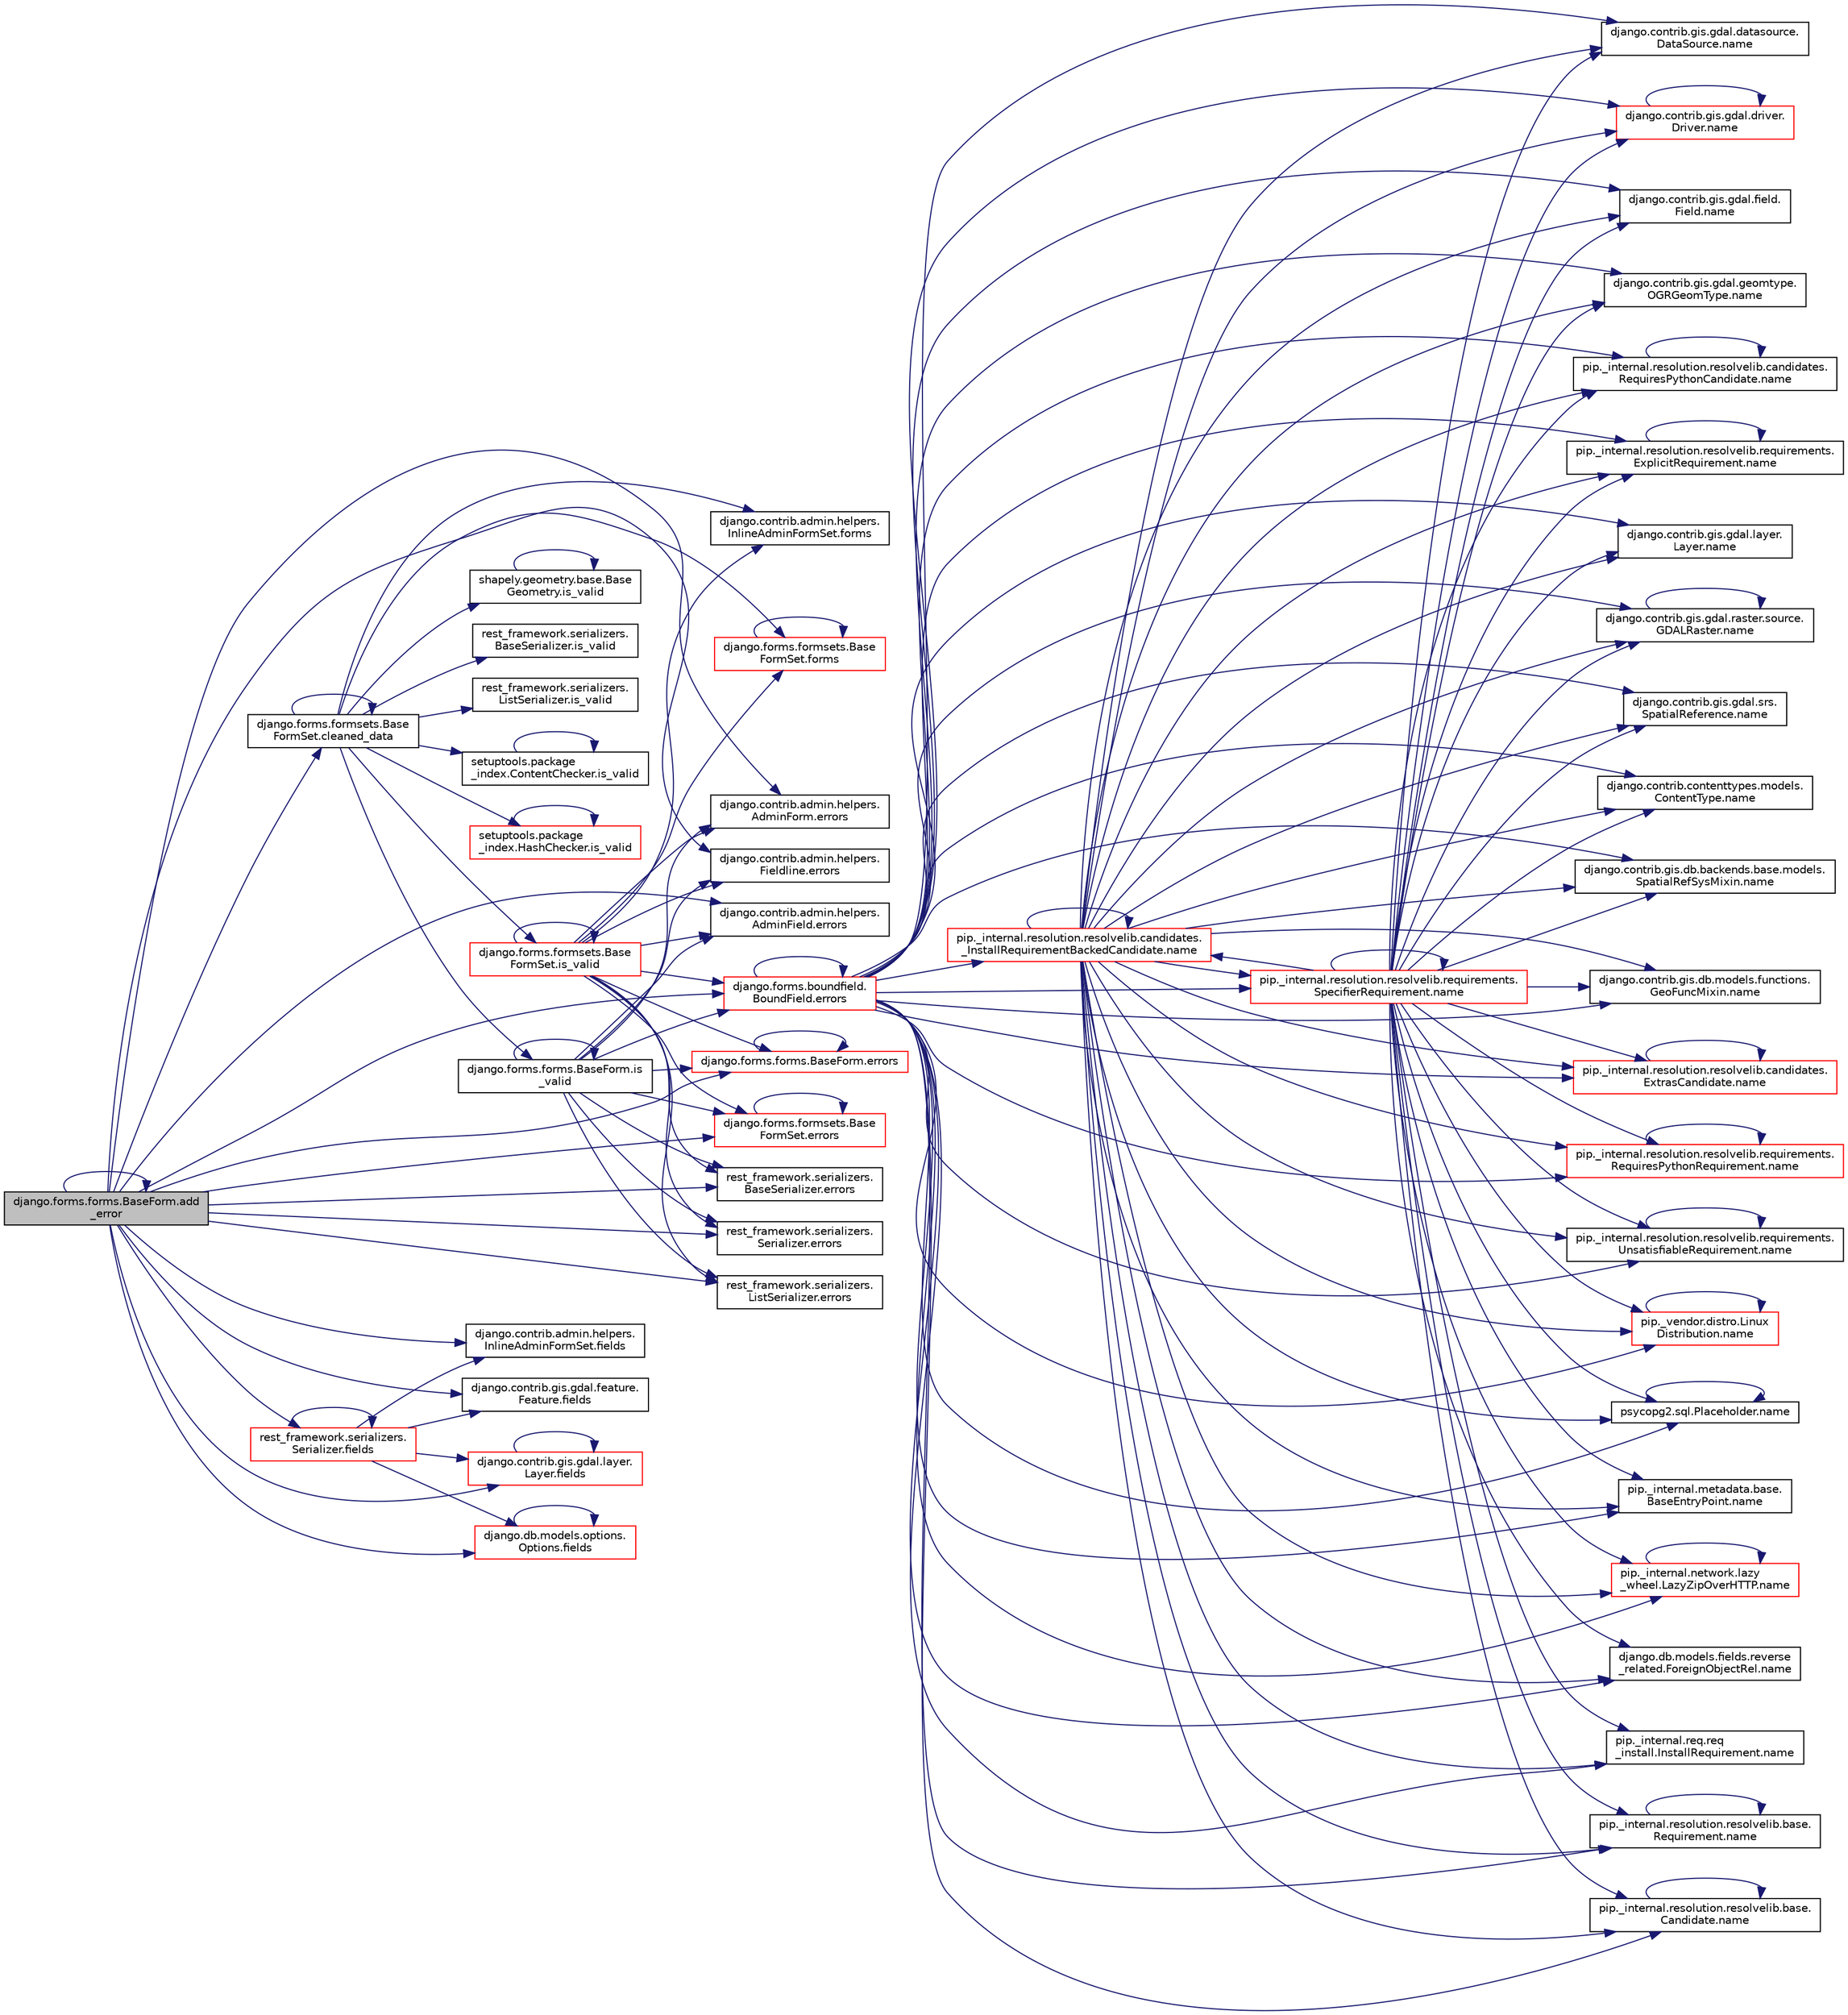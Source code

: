 digraph "django.forms.forms.BaseForm.add_error"
{
 // LATEX_PDF_SIZE
  edge [fontname="Helvetica",fontsize="10",labelfontname="Helvetica",labelfontsize="10"];
  node [fontname="Helvetica",fontsize="10",shape=record];
  rankdir="LR";
  Node1 [label="django.forms.forms.BaseForm.add\l_error",height=0.2,width=0.4,color="black", fillcolor="grey75", style="filled", fontcolor="black",tooltip=" "];
  Node1 -> Node1 [color="midnightblue",fontsize="10",style="solid",fontname="Helvetica"];
  Node1 -> Node2 [color="midnightblue",fontsize="10",style="solid",fontname="Helvetica"];
  Node2 [label="django.forms.formsets.Base\lFormSet.cleaned_data",height=0.2,width=0.4,color="black", fillcolor="white", style="filled",URL="$d5/d7f/classdjango_1_1forms_1_1formsets_1_1_base_form_set.html#aa38b8e30dcee162b6d31447ab61d43fc",tooltip=" "];
  Node2 -> Node2 [color="midnightblue",fontsize="10",style="solid",fontname="Helvetica"];
  Node2 -> Node3 [color="midnightblue",fontsize="10",style="solid",fontname="Helvetica"];
  Node3 [label="django.contrib.admin.helpers.\lInlineAdminFormSet.forms",height=0.2,width=0.4,color="black", fillcolor="white", style="filled",URL="$db/d43/classdjango_1_1contrib_1_1admin_1_1helpers_1_1_inline_admin_form_set.html#a5f7dea78364630b55ad61ef019a34edc",tooltip=" "];
  Node2 -> Node4 [color="midnightblue",fontsize="10",style="solid",fontname="Helvetica"];
  Node4 [label="django.forms.formsets.Base\lFormSet.forms",height=0.2,width=0.4,color="red", fillcolor="white", style="filled",URL="$d5/d7f/classdjango_1_1forms_1_1formsets_1_1_base_form_set.html#a70cad149ce8de04397ad6b31f5f5497c",tooltip=" "];
  Node4 -> Node4 [color="midnightblue",fontsize="10",style="solid",fontname="Helvetica"];
  Node2 -> Node1138 [color="midnightblue",fontsize="10",style="solid",fontname="Helvetica"];
  Node1138 [label="django.forms.forms.BaseForm.is\l_valid",height=0.2,width=0.4,color="black", fillcolor="white", style="filled",URL="$d8/d44/classdjango_1_1forms_1_1forms_1_1_base_form.html#a372b23ad4096720b6f27077eab1b0b89",tooltip=" "];
  Node1138 -> Node1072 [color="midnightblue",fontsize="10",style="solid",fontname="Helvetica"];
  Node1072 [label="django.contrib.admin.helpers.\lAdminForm.errors",height=0.2,width=0.4,color="black", fillcolor="white", style="filled",URL="$d1/df3/classdjango_1_1contrib_1_1admin_1_1helpers_1_1_admin_form.html#a452ed01862d9f4fc9e2cf999d2c8888d",tooltip=" "];
  Node1138 -> Node1073 [color="midnightblue",fontsize="10",style="solid",fontname="Helvetica"];
  Node1073 [label="django.contrib.admin.helpers.\lFieldline.errors",height=0.2,width=0.4,color="black", fillcolor="white", style="filled",URL="$d3/d77/classdjango_1_1contrib_1_1admin_1_1helpers_1_1_fieldline.html#a0913b40069443276d1dd1a8da7309fe5",tooltip=" "];
  Node1138 -> Node1074 [color="midnightblue",fontsize="10",style="solid",fontname="Helvetica"];
  Node1074 [label="django.contrib.admin.helpers.\lAdminField.errors",height=0.2,width=0.4,color="black", fillcolor="white", style="filled",URL="$d8/dce/classdjango_1_1contrib_1_1admin_1_1helpers_1_1_admin_field.html#a30dc85c417b3ef2d4f6a7ff81d12e567",tooltip=" "];
  Node1138 -> Node1075 [color="midnightblue",fontsize="10",style="solid",fontname="Helvetica"];
  Node1075 [label="django.forms.boundfield.\lBoundField.errors",height=0.2,width=0.4,color="red", fillcolor="white", style="filled",URL="$da/d92/classdjango_1_1forms_1_1boundfield_1_1_bound_field.html#abb405d3dbd52a8d8665be7a8541a6ba1",tooltip=" "];
  Node1075 -> Node1075 [color="midnightblue",fontsize="10",style="solid",fontname="Helvetica"];
  Node1075 -> Node379 [color="midnightblue",fontsize="10",style="solid",fontname="Helvetica"];
  Node379 [label="django.contrib.contenttypes.models.\lContentType.name",height=0.2,width=0.4,color="black", fillcolor="white", style="filled",URL="$d6/d20/classdjango_1_1contrib_1_1contenttypes_1_1models_1_1_content_type.html#a1577e45d8940ca8ce7032df05c0920f1",tooltip=" "];
  Node1075 -> Node380 [color="midnightblue",fontsize="10",style="solid",fontname="Helvetica"];
  Node380 [label="django.contrib.gis.db.backends.base.models.\lSpatialRefSysMixin.name",height=0.2,width=0.4,color="black", fillcolor="white", style="filled",URL="$d5/d73/classdjango_1_1contrib_1_1gis_1_1db_1_1backends_1_1base_1_1models_1_1_spatial_ref_sys_mixin.html#a502460564fa7a935d8bb5aea6cbce4b9",tooltip=" "];
  Node1075 -> Node381 [color="midnightblue",fontsize="10",style="solid",fontname="Helvetica"];
  Node381 [label="django.contrib.gis.db.models.functions.\lGeoFuncMixin.name",height=0.2,width=0.4,color="black", fillcolor="white", style="filled",URL="$d4/d5c/classdjango_1_1contrib_1_1gis_1_1db_1_1models_1_1functions_1_1_geo_func_mixin.html#a9a6993ec9126211670ca7087359b8c6a",tooltip=" "];
  Node1075 -> Node382 [color="midnightblue",fontsize="10",style="solid",fontname="Helvetica"];
  Node382 [label="django.contrib.gis.gdal.datasource.\lDataSource.name",height=0.2,width=0.4,color="black", fillcolor="white", style="filled",URL="$db/d7b/classdjango_1_1contrib_1_1gis_1_1gdal_1_1datasource_1_1_data_source.html#af2cbfd1f4ceeb82b6f7c29a705555d8e",tooltip=" "];
  Node1075 -> Node383 [color="midnightblue",fontsize="10",style="solid",fontname="Helvetica"];
  Node383 [label="django.contrib.gis.gdal.driver.\lDriver.name",height=0.2,width=0.4,color="red", fillcolor="white", style="filled",URL="$d5/df2/classdjango_1_1contrib_1_1gis_1_1gdal_1_1driver_1_1_driver.html#ab25b5eea93459ca8e05dc329ef537f1b",tooltip=" "];
  Node383 -> Node383 [color="midnightblue",fontsize="10",style="solid",fontname="Helvetica"];
  Node1075 -> Node384 [color="midnightblue",fontsize="10",style="solid",fontname="Helvetica"];
  Node384 [label="django.contrib.gis.gdal.field.\lField.name",height=0.2,width=0.4,color="black", fillcolor="white", style="filled",URL="$d8/d65/classdjango_1_1contrib_1_1gis_1_1gdal_1_1field_1_1_field.html#a52ccad95ad1a0fae1ef80beb9a6c838b",tooltip=" "];
  Node1075 -> Node385 [color="midnightblue",fontsize="10",style="solid",fontname="Helvetica"];
  Node385 [label="django.contrib.gis.gdal.geomtype.\lOGRGeomType.name",height=0.2,width=0.4,color="black", fillcolor="white", style="filled",URL="$dc/d9c/classdjango_1_1contrib_1_1gis_1_1gdal_1_1geomtype_1_1_o_g_r_geom_type.html#a80a6f16d4e7014ca3adac92432f148b2",tooltip=" "];
  Node1075 -> Node386 [color="midnightblue",fontsize="10",style="solid",fontname="Helvetica"];
  Node386 [label="django.contrib.gis.gdal.layer.\lLayer.name",height=0.2,width=0.4,color="black", fillcolor="white", style="filled",URL="$d9/d84/classdjango_1_1contrib_1_1gis_1_1gdal_1_1layer_1_1_layer.html#a64c4f09deeb5dd93a1f82a986e090581",tooltip=" "];
  Node1075 -> Node387 [color="midnightblue",fontsize="10",style="solid",fontname="Helvetica"];
  Node387 [label="django.contrib.gis.gdal.raster.source.\lGDALRaster.name",height=0.2,width=0.4,color="black", fillcolor="white", style="filled",URL="$db/dff/classdjango_1_1contrib_1_1gis_1_1gdal_1_1raster_1_1source_1_1_g_d_a_l_raster.html#adc147e651b853c17a0d6abe3be9da7a9",tooltip=" "];
  Node387 -> Node387 [color="midnightblue",fontsize="10",style="solid",fontname="Helvetica"];
  Node1075 -> Node388 [color="midnightblue",fontsize="10",style="solid",fontname="Helvetica"];
  Node388 [label="django.contrib.gis.gdal.srs.\lSpatialReference.name",height=0.2,width=0.4,color="black", fillcolor="white", style="filled",URL="$d7/dda/classdjango_1_1contrib_1_1gis_1_1gdal_1_1srs_1_1_spatial_reference.html#aba72b97da57e6f07b85d53ff618798e3",tooltip=" "];
  Node1075 -> Node389 [color="midnightblue",fontsize="10",style="solid",fontname="Helvetica"];
  Node389 [label="django.db.models.fields.reverse\l_related.ForeignObjectRel.name",height=0.2,width=0.4,color="black", fillcolor="white", style="filled",URL="$d3/da4/classdjango_1_1db_1_1models_1_1fields_1_1reverse__related_1_1_foreign_object_rel.html#aacda3a6a71b37c6422fbc200f0b0225a",tooltip=" "];
  Node1075 -> Node390 [color="midnightblue",fontsize="10",style="solid",fontname="Helvetica"];
  Node390 [label="pip._internal.metadata.base.\lBaseEntryPoint.name",height=0.2,width=0.4,color="black", fillcolor="white", style="filled",URL="$d1/d78/classpip_1_1__internal_1_1metadata_1_1base_1_1_base_entry_point.html#acd0c7299966258aeb0876da26520233d",tooltip=" "];
  Node1075 -> Node391 [color="midnightblue",fontsize="10",style="solid",fontname="Helvetica"];
  Node391 [label="pip._internal.network.lazy\l_wheel.LazyZipOverHTTP.name",height=0.2,width=0.4,color="red", fillcolor="white", style="filled",URL="$df/d67/classpip_1_1__internal_1_1network_1_1lazy__wheel_1_1_lazy_zip_over_h_t_t_p.html#a59403bb703d375caa6c1dda7573257a1",tooltip=" "];
  Node391 -> Node391 [color="midnightblue",fontsize="10",style="solid",fontname="Helvetica"];
  Node1075 -> Node392 [color="midnightblue",fontsize="10",style="solid",fontname="Helvetica"];
  Node392 [label="pip._internal.req.req\l_install.InstallRequirement.name",height=0.2,width=0.4,color="black", fillcolor="white", style="filled",URL="$d2/daa/classpip_1_1__internal_1_1req_1_1req__install_1_1_install_requirement.html#a6b019e16ae98576ae64c68e0f5824e34",tooltip=" "];
  Node1075 -> Node393 [color="midnightblue",fontsize="10",style="solid",fontname="Helvetica"];
  Node393 [label="pip._internal.resolution.resolvelib.base.\lRequirement.name",height=0.2,width=0.4,color="black", fillcolor="white", style="filled",URL="$d7/d6d/classpip_1_1__internal_1_1resolution_1_1resolvelib_1_1base_1_1_requirement.html#a013752876d4b3521f3a087987b443d90",tooltip=" "];
  Node393 -> Node393 [color="midnightblue",fontsize="10",style="solid",fontname="Helvetica"];
  Node1075 -> Node394 [color="midnightblue",fontsize="10",style="solid",fontname="Helvetica"];
  Node394 [label="pip._internal.resolution.resolvelib.base.\lCandidate.name",height=0.2,width=0.4,color="black", fillcolor="white", style="filled",URL="$db/d18/classpip_1_1__internal_1_1resolution_1_1resolvelib_1_1base_1_1_candidate.html#a7000e68e912182072a011f9df0c142ee",tooltip=" "];
  Node394 -> Node394 [color="midnightblue",fontsize="10",style="solid",fontname="Helvetica"];
  Node1075 -> Node395 [color="midnightblue",fontsize="10",style="solid",fontname="Helvetica"];
  Node395 [label="pip._internal.resolution.resolvelib.candidates.\l_InstallRequirementBackedCandidate.name",height=0.2,width=0.4,color="red", fillcolor="white", style="filled",URL="$dc/d03/classpip_1_1__internal_1_1resolution_1_1resolvelib_1_1candidates_1_1___install_requirement_backed_candidate.html#a1538a825241b855a4abf51d6bf616cde",tooltip=" "];
  Node395 -> Node379 [color="midnightblue",fontsize="10",style="solid",fontname="Helvetica"];
  Node395 -> Node380 [color="midnightblue",fontsize="10",style="solid",fontname="Helvetica"];
  Node395 -> Node381 [color="midnightblue",fontsize="10",style="solid",fontname="Helvetica"];
  Node395 -> Node382 [color="midnightblue",fontsize="10",style="solid",fontname="Helvetica"];
  Node395 -> Node383 [color="midnightblue",fontsize="10",style="solid",fontname="Helvetica"];
  Node395 -> Node384 [color="midnightblue",fontsize="10",style="solid",fontname="Helvetica"];
  Node395 -> Node385 [color="midnightblue",fontsize="10",style="solid",fontname="Helvetica"];
  Node395 -> Node386 [color="midnightblue",fontsize="10",style="solid",fontname="Helvetica"];
  Node395 -> Node387 [color="midnightblue",fontsize="10",style="solid",fontname="Helvetica"];
  Node395 -> Node388 [color="midnightblue",fontsize="10",style="solid",fontname="Helvetica"];
  Node395 -> Node389 [color="midnightblue",fontsize="10",style="solid",fontname="Helvetica"];
  Node395 -> Node390 [color="midnightblue",fontsize="10",style="solid",fontname="Helvetica"];
  Node395 -> Node391 [color="midnightblue",fontsize="10",style="solid",fontname="Helvetica"];
  Node395 -> Node392 [color="midnightblue",fontsize="10",style="solid",fontname="Helvetica"];
  Node395 -> Node393 [color="midnightblue",fontsize="10",style="solid",fontname="Helvetica"];
  Node395 -> Node394 [color="midnightblue",fontsize="10",style="solid",fontname="Helvetica"];
  Node395 -> Node395 [color="midnightblue",fontsize="10",style="solid",fontname="Helvetica"];
  Node395 -> Node404 [color="midnightblue",fontsize="10",style="solid",fontname="Helvetica"];
  Node404 [label="pip._internal.resolution.resolvelib.candidates.\lExtrasCandidate.name",height=0.2,width=0.4,color="red", fillcolor="white", style="filled",URL="$d8/df7/classpip_1_1__internal_1_1resolution_1_1resolvelib_1_1candidates_1_1_extras_candidate.html#a6e13b1ab724cd7af8b22cadb37352b31",tooltip=" "];
  Node404 -> Node404 [color="midnightblue",fontsize="10",style="solid",fontname="Helvetica"];
  Node395 -> Node407 [color="midnightblue",fontsize="10",style="solid",fontname="Helvetica"];
  Node407 [label="pip._internal.resolution.resolvelib.candidates.\lRequiresPythonCandidate.name",height=0.2,width=0.4,color="black", fillcolor="white", style="filled",URL="$db/d0a/classpip_1_1__internal_1_1resolution_1_1resolvelib_1_1candidates_1_1_requires_python_candidate.html#aeff13058676b07d1b67feed53749d838",tooltip=" "];
  Node407 -> Node407 [color="midnightblue",fontsize="10",style="solid",fontname="Helvetica"];
  Node395 -> Node408 [color="midnightblue",fontsize="10",style="solid",fontname="Helvetica"];
  Node408 [label="pip._internal.resolution.resolvelib.requirements.\lExplicitRequirement.name",height=0.2,width=0.4,color="black", fillcolor="white", style="filled",URL="$d3/d28/classpip_1_1__internal_1_1resolution_1_1resolvelib_1_1requirements_1_1_explicit_requirement.html#a3e8f9b07c17be864b1a90cc2f5e87b35",tooltip=" "];
  Node408 -> Node408 [color="midnightblue",fontsize="10",style="solid",fontname="Helvetica"];
  Node395 -> Node409 [color="midnightblue",fontsize="10",style="solid",fontname="Helvetica"];
  Node409 [label="pip._internal.resolution.resolvelib.requirements.\lSpecifierRequirement.name",height=0.2,width=0.4,color="red", fillcolor="white", style="filled",URL="$d5/dce/classpip_1_1__internal_1_1resolution_1_1resolvelib_1_1requirements_1_1_specifier_requirement.html#af2ae64f787d166605910d13457564fd9",tooltip=" "];
  Node409 -> Node379 [color="midnightblue",fontsize="10",style="solid",fontname="Helvetica"];
  Node409 -> Node380 [color="midnightblue",fontsize="10",style="solid",fontname="Helvetica"];
  Node409 -> Node381 [color="midnightblue",fontsize="10",style="solid",fontname="Helvetica"];
  Node409 -> Node382 [color="midnightblue",fontsize="10",style="solid",fontname="Helvetica"];
  Node409 -> Node383 [color="midnightblue",fontsize="10",style="solid",fontname="Helvetica"];
  Node409 -> Node384 [color="midnightblue",fontsize="10",style="solid",fontname="Helvetica"];
  Node409 -> Node385 [color="midnightblue",fontsize="10",style="solid",fontname="Helvetica"];
  Node409 -> Node386 [color="midnightblue",fontsize="10",style="solid",fontname="Helvetica"];
  Node409 -> Node387 [color="midnightblue",fontsize="10",style="solid",fontname="Helvetica"];
  Node409 -> Node388 [color="midnightblue",fontsize="10",style="solid",fontname="Helvetica"];
  Node409 -> Node389 [color="midnightblue",fontsize="10",style="solid",fontname="Helvetica"];
  Node409 -> Node390 [color="midnightblue",fontsize="10",style="solid",fontname="Helvetica"];
  Node409 -> Node391 [color="midnightblue",fontsize="10",style="solid",fontname="Helvetica"];
  Node409 -> Node392 [color="midnightblue",fontsize="10",style="solid",fontname="Helvetica"];
  Node409 -> Node393 [color="midnightblue",fontsize="10",style="solid",fontname="Helvetica"];
  Node409 -> Node394 [color="midnightblue",fontsize="10",style="solid",fontname="Helvetica"];
  Node409 -> Node395 [color="midnightblue",fontsize="10",style="solid",fontname="Helvetica"];
  Node409 -> Node404 [color="midnightblue",fontsize="10",style="solid",fontname="Helvetica"];
  Node409 -> Node407 [color="midnightblue",fontsize="10",style="solid",fontname="Helvetica"];
  Node409 -> Node408 [color="midnightblue",fontsize="10",style="solid",fontname="Helvetica"];
  Node409 -> Node409 [color="midnightblue",fontsize="10",style="solid",fontname="Helvetica"];
  Node409 -> Node410 [color="midnightblue",fontsize="10",style="solid",fontname="Helvetica"];
  Node410 [label="pip._internal.resolution.resolvelib.requirements.\lRequiresPythonRequirement.name",height=0.2,width=0.4,color="red", fillcolor="white", style="filled",URL="$d1/de6/classpip_1_1__internal_1_1resolution_1_1resolvelib_1_1requirements_1_1_requires_python_requirement.html#ac555e717a97ebb38cb2ad735939cf8b8",tooltip=" "];
  Node410 -> Node410 [color="midnightblue",fontsize="10",style="solid",fontname="Helvetica"];
  Node409 -> Node412 [color="midnightblue",fontsize="10",style="solid",fontname="Helvetica"];
  Node412 [label="pip._internal.resolution.resolvelib.requirements.\lUnsatisfiableRequirement.name",height=0.2,width=0.4,color="black", fillcolor="white", style="filled",URL="$df/d30/classpip_1_1__internal_1_1resolution_1_1resolvelib_1_1requirements_1_1_unsatisfiable_requirement.html#a78f7012fa925a93d5600232bf2bc9728",tooltip=" "];
  Node412 -> Node412 [color="midnightblue",fontsize="10",style="solid",fontname="Helvetica"];
  Node409 -> Node118 [color="midnightblue",fontsize="10",style="solid",fontname="Helvetica"];
  Node118 [label="pip._vendor.distro.Linux\lDistribution.name",height=0.2,width=0.4,color="red", fillcolor="white", style="filled",URL="$db/dc1/classpip_1_1__vendor_1_1distro_1_1_linux_distribution.html#a7bbcbb9f1bf561b231f594b5bb251dbc",tooltip=" "];
  Node118 -> Node118 [color="midnightblue",fontsize="10",style="solid",fontname="Helvetica"];
  Node409 -> Node413 [color="midnightblue",fontsize="10",style="solid",fontname="Helvetica"];
  Node413 [label="psycopg2.sql.Placeholder.name",height=0.2,width=0.4,color="black", fillcolor="white", style="filled",URL="$dc/d33/classpsycopg2_1_1sql_1_1_placeholder.html#a865e1b1e7f839dadb22b2c4513ed1f86",tooltip=" "];
  Node413 -> Node413 [color="midnightblue",fontsize="10",style="solid",fontname="Helvetica"];
  Node395 -> Node410 [color="midnightblue",fontsize="10",style="solid",fontname="Helvetica"];
  Node395 -> Node412 [color="midnightblue",fontsize="10",style="solid",fontname="Helvetica"];
  Node395 -> Node118 [color="midnightblue",fontsize="10",style="solid",fontname="Helvetica"];
  Node395 -> Node413 [color="midnightblue",fontsize="10",style="solid",fontname="Helvetica"];
  Node1075 -> Node404 [color="midnightblue",fontsize="10",style="solid",fontname="Helvetica"];
  Node1075 -> Node407 [color="midnightblue",fontsize="10",style="solid",fontname="Helvetica"];
  Node1075 -> Node408 [color="midnightblue",fontsize="10",style="solid",fontname="Helvetica"];
  Node1075 -> Node409 [color="midnightblue",fontsize="10",style="solid",fontname="Helvetica"];
  Node1075 -> Node410 [color="midnightblue",fontsize="10",style="solid",fontname="Helvetica"];
  Node1075 -> Node412 [color="midnightblue",fontsize="10",style="solid",fontname="Helvetica"];
  Node1075 -> Node118 [color="midnightblue",fontsize="10",style="solid",fontname="Helvetica"];
  Node1075 -> Node413 [color="midnightblue",fontsize="10",style="solid",fontname="Helvetica"];
  Node1138 -> Node1076 [color="midnightblue",fontsize="10",style="solid",fontname="Helvetica"];
  Node1076 [label="django.forms.forms.BaseForm.errors",height=0.2,width=0.4,color="red", fillcolor="white", style="filled",URL="$d8/d44/classdjango_1_1forms_1_1forms_1_1_base_form.html#ad1f2f603258fa86762632a8c17fe5aa8",tooltip=" "];
  Node1076 -> Node1076 [color="midnightblue",fontsize="10",style="solid",fontname="Helvetica"];
  Node1138 -> Node1139 [color="midnightblue",fontsize="10",style="solid",fontname="Helvetica"];
  Node1139 [label="django.forms.formsets.Base\lFormSet.errors",height=0.2,width=0.4,color="red", fillcolor="white", style="filled",URL="$d5/d7f/classdjango_1_1forms_1_1formsets_1_1_base_form_set.html#a3beee57c0d0f934ac19a621dfa83193c",tooltip=" "];
  Node1139 -> Node1139 [color="midnightblue",fontsize="10",style="solid",fontname="Helvetica"];
  Node1138 -> Node1377 [color="midnightblue",fontsize="10",style="solid",fontname="Helvetica"];
  Node1377 [label="rest_framework.serializers.\lBaseSerializer.errors",height=0.2,width=0.4,color="black", fillcolor="white", style="filled",URL="$d9/de7/classrest__framework_1_1serializers_1_1_base_serializer.html#a53141540c60ed82669cd9fd1d9845730",tooltip=" "];
  Node1138 -> Node1378 [color="midnightblue",fontsize="10",style="solid",fontname="Helvetica"];
  Node1378 [label="rest_framework.serializers.\lSerializer.errors",height=0.2,width=0.4,color="black", fillcolor="white", style="filled",URL="$de/daf/classrest__framework_1_1serializers_1_1_serializer.html#a183e64c4e04f4a1210915cd3e62aef7e",tooltip=" "];
  Node1138 -> Node1379 [color="midnightblue",fontsize="10",style="solid",fontname="Helvetica"];
  Node1379 [label="rest_framework.serializers.\lListSerializer.errors",height=0.2,width=0.4,color="black", fillcolor="white", style="filled",URL="$d9/dee/classrest__framework_1_1serializers_1_1_list_serializer.html#aac2ba535a232c805da33077eb675b9a9",tooltip=" "];
  Node1138 -> Node1138 [color="midnightblue",fontsize="10",style="solid",fontname="Helvetica"];
  Node2 -> Node1376 [color="midnightblue",fontsize="10",style="solid",fontname="Helvetica"];
  Node1376 [label="django.forms.formsets.Base\lFormSet.is_valid",height=0.2,width=0.4,color="red", fillcolor="white", style="filled",URL="$d5/d7f/classdjango_1_1forms_1_1formsets_1_1_base_form_set.html#ac556f386c1300678a3d58cbe8e9c7bef",tooltip=" "];
  Node1376 -> Node1072 [color="midnightblue",fontsize="10",style="solid",fontname="Helvetica"];
  Node1376 -> Node1073 [color="midnightblue",fontsize="10",style="solid",fontname="Helvetica"];
  Node1376 -> Node1074 [color="midnightblue",fontsize="10",style="solid",fontname="Helvetica"];
  Node1376 -> Node1075 [color="midnightblue",fontsize="10",style="solid",fontname="Helvetica"];
  Node1376 -> Node1076 [color="midnightblue",fontsize="10",style="solid",fontname="Helvetica"];
  Node1376 -> Node1139 [color="midnightblue",fontsize="10",style="solid",fontname="Helvetica"];
  Node1376 -> Node1377 [color="midnightblue",fontsize="10",style="solid",fontname="Helvetica"];
  Node1376 -> Node1378 [color="midnightblue",fontsize="10",style="solid",fontname="Helvetica"];
  Node1376 -> Node1379 [color="midnightblue",fontsize="10",style="solid",fontname="Helvetica"];
  Node1376 -> Node3 [color="midnightblue",fontsize="10",style="solid",fontname="Helvetica"];
  Node1376 -> Node4 [color="midnightblue",fontsize="10",style="solid",fontname="Helvetica"];
  Node1376 -> Node1376 [color="midnightblue",fontsize="10",style="solid",fontname="Helvetica"];
  Node2 -> Node1403 [color="midnightblue",fontsize="10",style="solid",fontname="Helvetica"];
  Node1403 [label="setuptools.package\l_index.ContentChecker.is_valid",height=0.2,width=0.4,color="black", fillcolor="white", style="filled",URL="$db/d4f/classsetuptools_1_1package__index_1_1_content_checker.html#a981f111f10e8174e1aa6fdc8f7999f26",tooltip=" "];
  Node1403 -> Node1403 [color="midnightblue",fontsize="10",style="solid",fontname="Helvetica"];
  Node2 -> Node1404 [color="midnightblue",fontsize="10",style="solid",fontname="Helvetica"];
  Node1404 [label="setuptools.package\l_index.HashChecker.is_valid",height=0.2,width=0.4,color="red", fillcolor="white", style="filled",URL="$df/d50/classsetuptools_1_1package__index_1_1_hash_checker.html#a6da0aaa415974e755b5eb11ddadf0826",tooltip=" "];
  Node1404 -> Node1404 [color="midnightblue",fontsize="10",style="solid",fontname="Helvetica"];
  Node2 -> Node1406 [color="midnightblue",fontsize="10",style="solid",fontname="Helvetica"];
  Node1406 [label="shapely.geometry.base.Base\lGeometry.is_valid",height=0.2,width=0.4,color="black", fillcolor="white", style="filled",URL="$db/d41/classshapely_1_1geometry_1_1base_1_1_base_geometry.html#ac7a67b03b48bdbcb85400d1643e13a02",tooltip=" "];
  Node1406 -> Node1406 [color="midnightblue",fontsize="10",style="solid",fontname="Helvetica"];
  Node2 -> Node1407 [color="midnightblue",fontsize="10",style="solid",fontname="Helvetica"];
  Node1407 [label="rest_framework.serializers.\lBaseSerializer.is_valid",height=0.2,width=0.4,color="black", fillcolor="white", style="filled",URL="$d9/de7/classrest__framework_1_1serializers_1_1_base_serializer.html#a3919d696204c0a8242591ec8f8851e89",tooltip=" "];
  Node2 -> Node1408 [color="midnightblue",fontsize="10",style="solid",fontname="Helvetica"];
  Node1408 [label="rest_framework.serializers.\lListSerializer.is_valid",height=0.2,width=0.4,color="black", fillcolor="white", style="filled",URL="$d9/dee/classrest__framework_1_1serializers_1_1_list_serializer.html#a34eae1207f848bd87607ce190be60dd5",tooltip=" "];
  Node1 -> Node1072 [color="midnightblue",fontsize="10",style="solid",fontname="Helvetica"];
  Node1 -> Node1073 [color="midnightblue",fontsize="10",style="solid",fontname="Helvetica"];
  Node1 -> Node1074 [color="midnightblue",fontsize="10",style="solid",fontname="Helvetica"];
  Node1 -> Node1075 [color="midnightblue",fontsize="10",style="solid",fontname="Helvetica"];
  Node1 -> Node1076 [color="midnightblue",fontsize="10",style="solid",fontname="Helvetica"];
  Node1 -> Node1139 [color="midnightblue",fontsize="10",style="solid",fontname="Helvetica"];
  Node1 -> Node1377 [color="midnightblue",fontsize="10",style="solid",fontname="Helvetica"];
  Node1 -> Node1378 [color="midnightblue",fontsize="10",style="solid",fontname="Helvetica"];
  Node1 -> Node1379 [color="midnightblue",fontsize="10",style="solid",fontname="Helvetica"];
  Node1 -> Node684 [color="midnightblue",fontsize="10",style="solid",fontname="Helvetica"];
  Node684 [label="django.contrib.admin.helpers.\lInlineAdminFormSet.fields",height=0.2,width=0.4,color="black", fillcolor="white", style="filled",URL="$db/d43/classdjango_1_1contrib_1_1admin_1_1helpers_1_1_inline_admin_form_set.html#a05da4b8d8905c6773882ad9d9219e56f",tooltip=" "];
  Node1 -> Node685 [color="midnightblue",fontsize="10",style="solid",fontname="Helvetica"];
  Node685 [label="django.contrib.gis.gdal.feature.\lFeature.fields",height=0.2,width=0.4,color="black", fillcolor="white", style="filled",URL="$db/d34/classdjango_1_1contrib_1_1gis_1_1gdal_1_1feature_1_1_feature.html#a8cfc80966af7ca71369fc1b2c511f7d2",tooltip=" "];
  Node1 -> Node686 [color="midnightblue",fontsize="10",style="solid",fontname="Helvetica"];
  Node686 [label="django.contrib.gis.gdal.layer.\lLayer.fields",height=0.2,width=0.4,color="red", fillcolor="white", style="filled",URL="$d9/d84/classdjango_1_1contrib_1_1gis_1_1gdal_1_1layer_1_1_layer.html#a6343afa888079fc224c68c4d69d0ae4c",tooltip=" "];
  Node686 -> Node686 [color="midnightblue",fontsize="10",style="solid",fontname="Helvetica"];
  Node1 -> Node689 [color="midnightblue",fontsize="10",style="solid",fontname="Helvetica"];
  Node689 [label="django.db.models.options.\lOptions.fields",height=0.2,width=0.4,color="red", fillcolor="white", style="filled",URL="$d4/d60/classdjango_1_1db_1_1models_1_1options_1_1_options.html#aad34b611171b74c47280b50bd350a7b5",tooltip=" "];
  Node689 -> Node689 [color="midnightblue",fontsize="10",style="solid",fontname="Helvetica"];
  Node1 -> Node694 [color="midnightblue",fontsize="10",style="solid",fontname="Helvetica"];
  Node694 [label="rest_framework.serializers.\lSerializer.fields",height=0.2,width=0.4,color="red", fillcolor="white", style="filled",URL="$de/daf/classrest__framework_1_1serializers_1_1_serializer.html#a304b94e9bf70334bb75af37586bb82fd",tooltip=" "];
  Node694 -> Node684 [color="midnightblue",fontsize="10",style="solid",fontname="Helvetica"];
  Node694 -> Node685 [color="midnightblue",fontsize="10",style="solid",fontname="Helvetica"];
  Node694 -> Node686 [color="midnightblue",fontsize="10",style="solid",fontname="Helvetica"];
  Node694 -> Node689 [color="midnightblue",fontsize="10",style="solid",fontname="Helvetica"];
  Node694 -> Node694 [color="midnightblue",fontsize="10",style="solid",fontname="Helvetica"];
}
